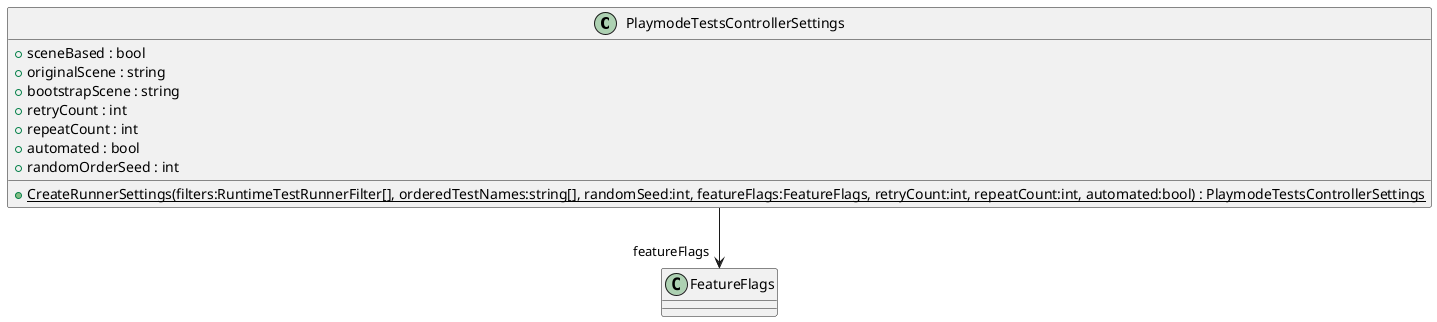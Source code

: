 @startuml
class PlaymodeTestsControllerSettings {
    + sceneBased : bool
    + originalScene : string
    + bootstrapScene : string
    + retryCount : int
    + repeatCount : int
    + automated : bool
    + randomOrderSeed : int
    + {static} CreateRunnerSettings(filters:RuntimeTestRunnerFilter[], orderedTestNames:string[], randomSeed:int, featureFlags:FeatureFlags, retryCount:int, repeatCount:int, automated:bool) : PlaymodeTestsControllerSettings
}
PlaymodeTestsControllerSettings --> "featureFlags" FeatureFlags
@enduml
